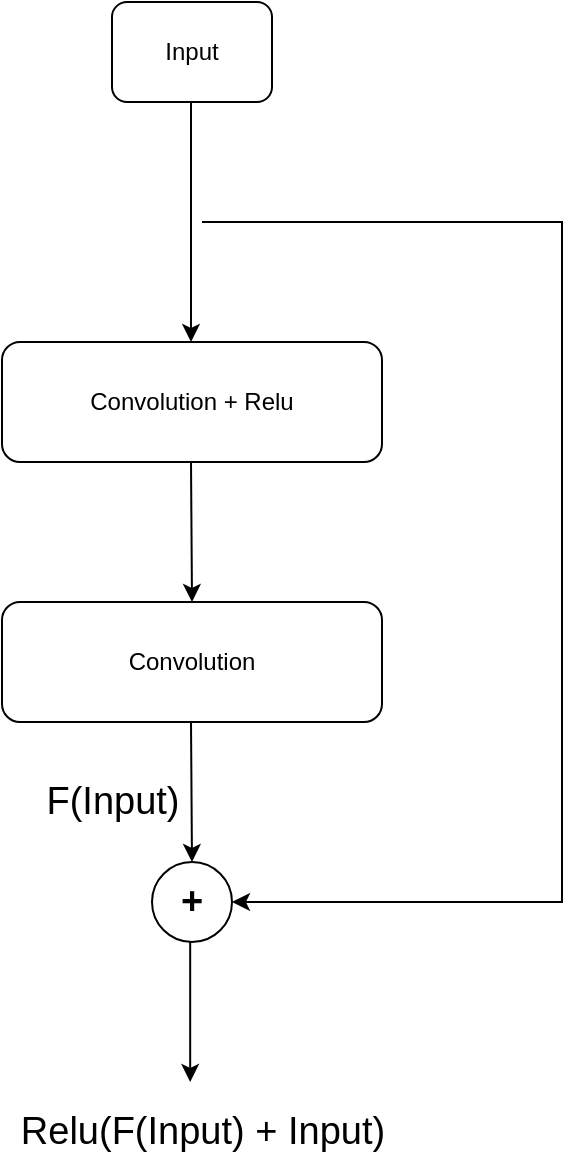 <mxfile version="17.4.6" type="github">
  <diagram id="XeYqtyaIKt5ym0LSXPJl" name="Page-1">
    <mxGraphModel dx="1655" dy="976" grid="1" gridSize="10" guides="1" tooltips="1" connect="1" arrows="1" fold="1" page="1" pageScale="1" pageWidth="827" pageHeight="1169" math="0" shadow="0">
      <root>
        <mxCell id="0" />
        <mxCell id="1" parent="0" />
        <mxCell id="noaQm3X6n15fM3hQjgwo-1" value="Convolution + Relu" style="rounded=1;whiteSpace=wrap;html=1;" vertex="1" parent="1">
          <mxGeometry x="280" y="260" width="190" height="60" as="geometry" />
        </mxCell>
        <mxCell id="noaQm3X6n15fM3hQjgwo-2" value="Convolution" style="rounded=1;whiteSpace=wrap;html=1;" vertex="1" parent="1">
          <mxGeometry x="280" y="390" width="190" height="60" as="geometry" />
        </mxCell>
        <mxCell id="noaQm3X6n15fM3hQjgwo-3" value="" style="endArrow=classic;html=1;rounded=0;" edge="1" parent="1">
          <mxGeometry width="50" height="50" relative="1" as="geometry">
            <mxPoint x="374.5" y="140" as="sourcePoint" />
            <mxPoint x="374.5" y="260" as="targetPoint" />
          </mxGeometry>
        </mxCell>
        <mxCell id="noaQm3X6n15fM3hQjgwo-4" value="&lt;div&gt;Input&lt;/div&gt;" style="rounded=1;whiteSpace=wrap;html=1;" vertex="1" parent="1">
          <mxGeometry x="335" y="90" width="80" height="50" as="geometry" />
        </mxCell>
        <mxCell id="noaQm3X6n15fM3hQjgwo-5" value="" style="endArrow=classic;html=1;rounded=0;" edge="1" parent="1">
          <mxGeometry width="50" height="50" relative="1" as="geometry">
            <mxPoint x="374.5" y="320" as="sourcePoint" />
            <mxPoint x="375" y="390" as="targetPoint" />
          </mxGeometry>
        </mxCell>
        <mxCell id="noaQm3X6n15fM3hQjgwo-6" value="&lt;font style=&quot;font-size: 19px&quot;&gt;&lt;b&gt;+&lt;/b&gt;&lt;/font&gt;" style="ellipse;whiteSpace=wrap;html=1;aspect=fixed;" vertex="1" parent="1">
          <mxGeometry x="355" y="520" width="40" height="40" as="geometry" />
        </mxCell>
        <mxCell id="noaQm3X6n15fM3hQjgwo-7" value="" style="endArrow=classic;html=1;rounded=0;" edge="1" parent="1">
          <mxGeometry width="50" height="50" relative="1" as="geometry">
            <mxPoint x="374.5" y="450" as="sourcePoint" />
            <mxPoint x="375" y="520" as="targetPoint" />
          </mxGeometry>
        </mxCell>
        <mxCell id="noaQm3X6n15fM3hQjgwo-10" value="" style="endArrow=classic;html=1;rounded=0;fontSize=19;entryX=1;entryY=0.5;entryDx=0;entryDy=0;" edge="1" parent="1" target="noaQm3X6n15fM3hQjgwo-6">
          <mxGeometry width="50" height="50" relative="1" as="geometry">
            <mxPoint x="380" y="200" as="sourcePoint" />
            <mxPoint x="560" y="560" as="targetPoint" />
            <Array as="points">
              <mxPoint x="560" y="200" />
              <mxPoint x="560" y="540" />
            </Array>
          </mxGeometry>
        </mxCell>
        <mxCell id="noaQm3X6n15fM3hQjgwo-12" value="" style="endArrow=classic;html=1;rounded=0;fontSize=19;" edge="1" parent="1">
          <mxGeometry width="50" height="50" relative="1" as="geometry">
            <mxPoint x="374.09" y="560" as="sourcePoint" />
            <mxPoint x="374.09" y="630" as="targetPoint" />
          </mxGeometry>
        </mxCell>
        <mxCell id="noaQm3X6n15fM3hQjgwo-14" value="F(Input)" style="text;html=1;align=center;verticalAlign=middle;resizable=0;points=[];autosize=1;strokeColor=none;fillColor=none;fontSize=19;" vertex="1" parent="1">
          <mxGeometry x="295" y="475" width="80" height="30" as="geometry" />
        </mxCell>
        <mxCell id="noaQm3X6n15fM3hQjgwo-15" value="Relu(F(Input) + Input)" style="text;html=1;align=center;verticalAlign=middle;resizable=0;points=[];autosize=1;strokeColor=none;fillColor=none;fontSize=19;" vertex="1" parent="1">
          <mxGeometry x="280" y="640" width="200" height="30" as="geometry" />
        </mxCell>
      </root>
    </mxGraphModel>
  </diagram>
</mxfile>

